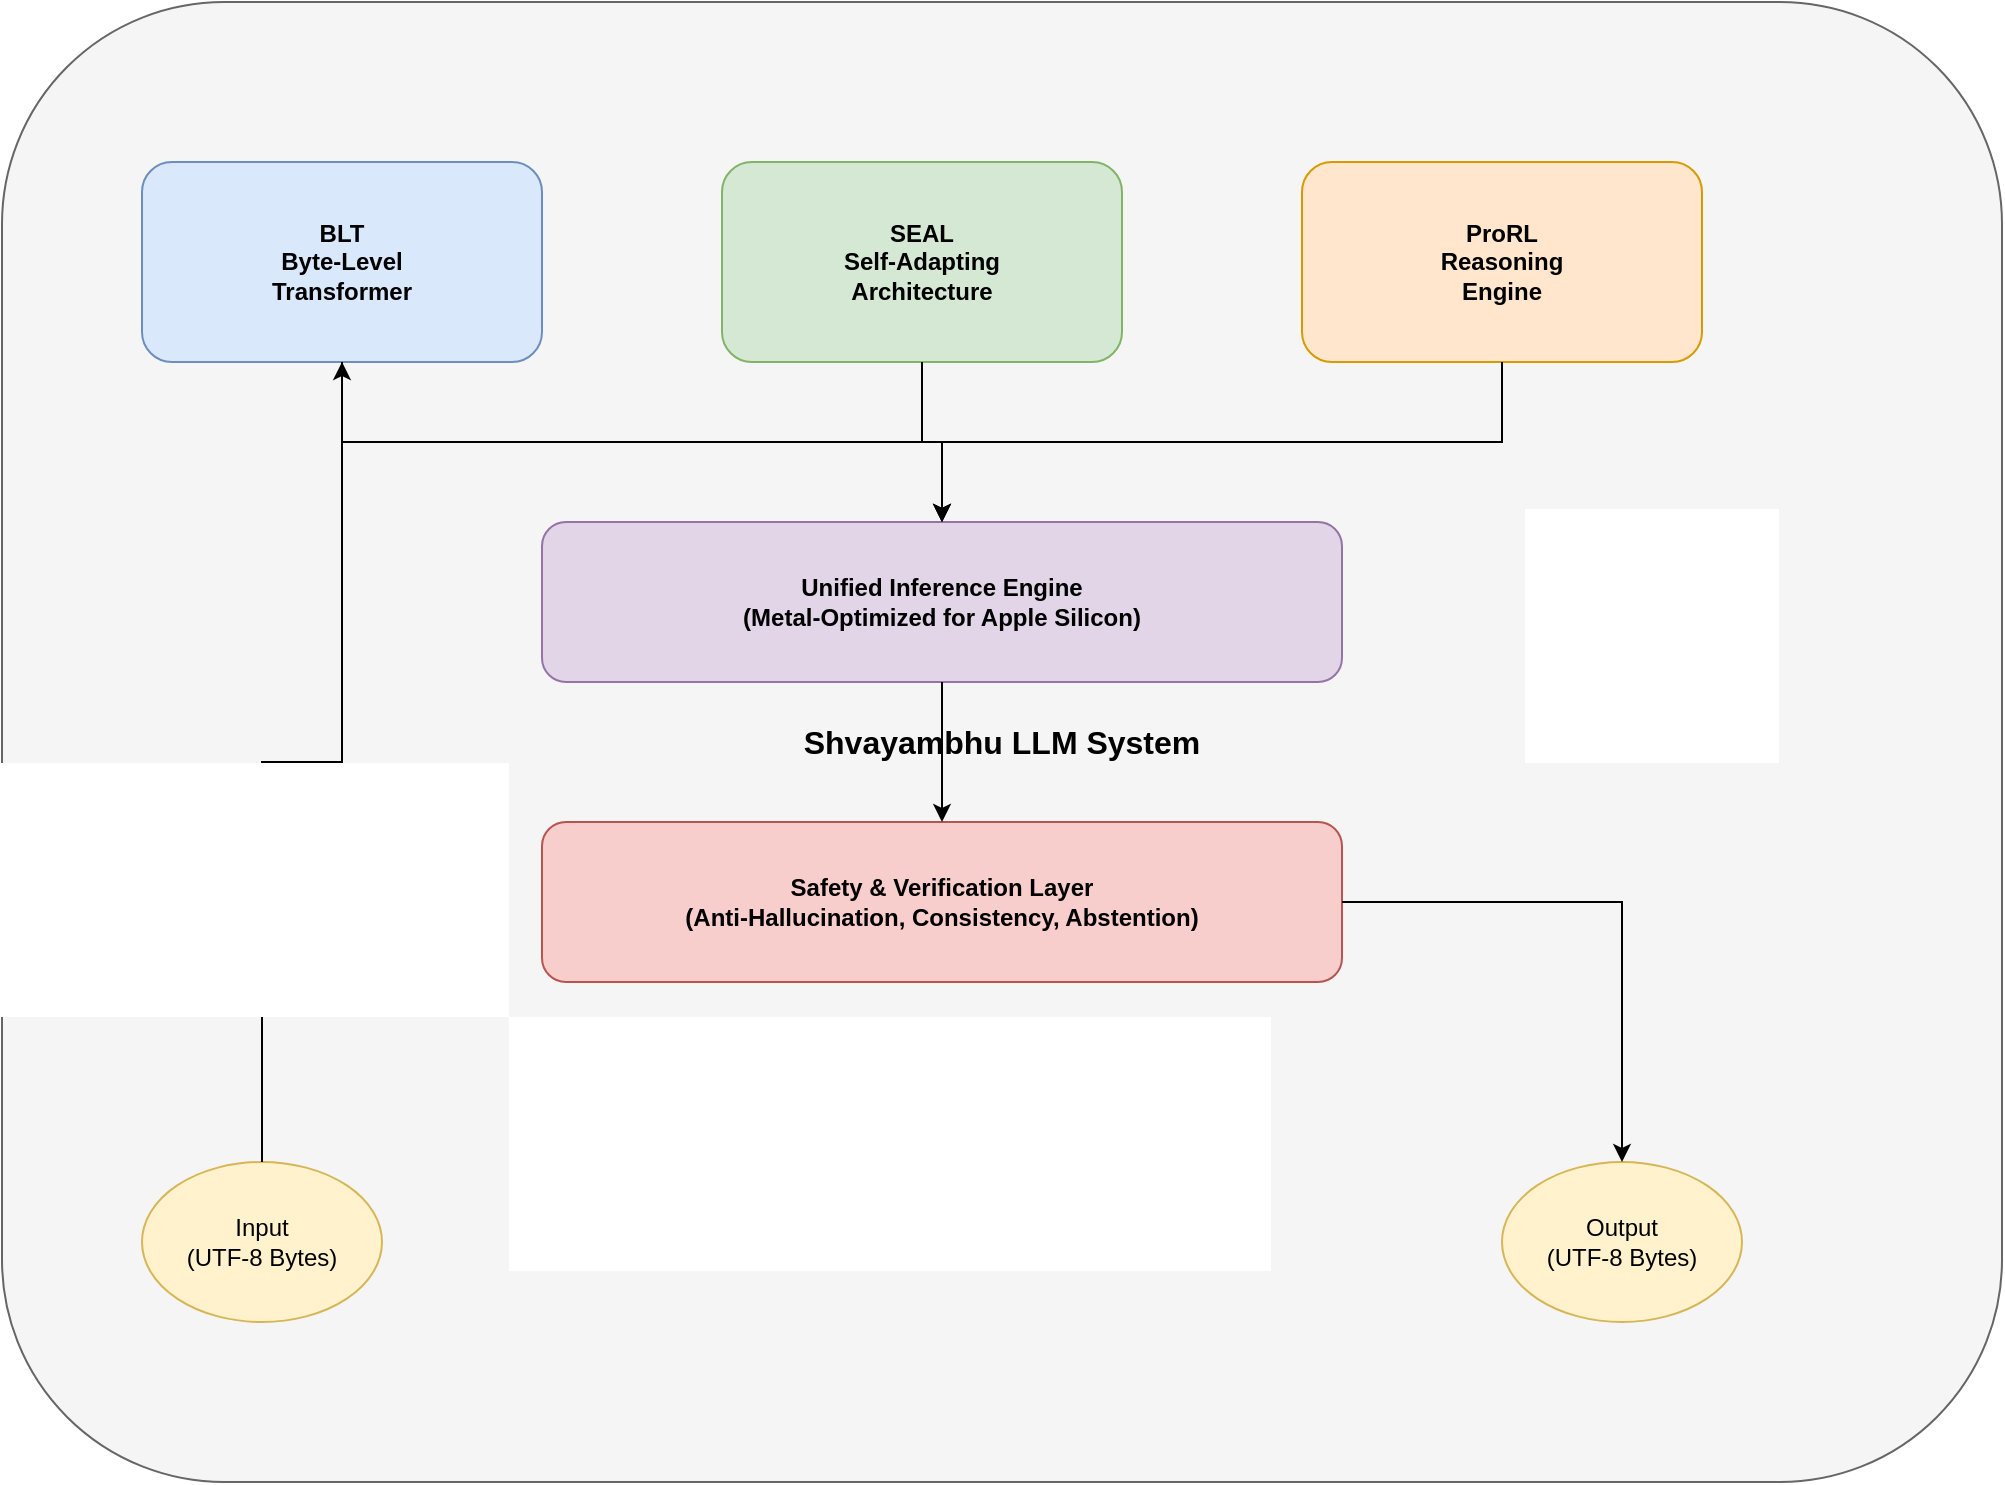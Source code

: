 <?xml version="1.0" encoding="UTF-8"?>
<mxfile version="21.0.0" type="device">
  <diagram name="Shvayambhu-Architecture" id="main-architecture">
    <mxGraphModel dx="1426" dy="794" grid="1" gridSize="10" guides="1" tooltips="1" connect="1" arrows="1" fold="1" page="1" pageScale="1" pageWidth="1169" pageHeight="827" math="0" shadow="0">
      <root>
        <mxCell id="0" />
        <mxCell id="1" parent="0" />
        
        <!-- Main Container -->
        <mxCell id="main-container" value="Shvayambhu LLM System" style="rounded=1;whiteSpace=wrap;html=1;fillColor=#f5f5f5;strokeColor=#666666;fontStyle=1;fontSize=16;" vertex="1" parent="1">
          <mxGeometry x="80" y="40" width="1000" height="740" as="geometry" />
        </mxCell>
        
        <!-- BLT Component -->
        <mxCell id="blt-component" value="BLT&#xa;Byte-Level&#xa;Transformer" style="rounded=1;whiteSpace=wrap;html=1;fillColor=#dae8fc;strokeColor=#6c8ebf;fontStyle=1;" vertex="1" parent="1">
          <mxGeometry x="150" y="120" width="200" height="100" as="geometry" />
        </mxCell>
        
        <!-- SEAL Component -->
        <mxCell id="seal-component" value="SEAL&#xa;Self-Adapting&#xa;Architecture" style="rounded=1;whiteSpace=wrap;html=1;fillColor=#d5e8d4;strokeColor=#82b366;fontStyle=1;" vertex="1" parent="1">
          <mxGeometry x="440" y="120" width="200" height="100" as="geometry" />
        </mxCell>
        
        <!-- ProRL Component -->
        <mxCell id="prorl-component" value="ProRL&#xa;Reasoning&#xa;Engine" style="rounded=1;whiteSpace=wrap;html=1;fillColor=#ffe6cc;strokeColor=#d79b00;fontStyle=1;" vertex="1" parent="1">
          <mxGeometry x="730" y="120" width="200" height="100" as="geometry" />
        </mxCell>
        
        <!-- Unified Inference Engine -->
        <mxCell id="inference-engine" value="Unified Inference Engine&#xa;(Metal-Optimized for Apple Silicon)" style="rounded=1;whiteSpace=wrap;html=1;fillColor=#e1d5e7;strokeColor=#9673a6;fontStyle=1;" vertex="1" parent="1">
          <mxGeometry x="350" y="300" width="400" height="80" as="geometry" />
        </mxCell>
        
        <!-- Safety Layer -->
        <mxCell id="safety-layer" value="Safety &amp; Verification Layer&#xa;(Anti-Hallucination, Consistency, Abstention)" style="rounded=1;whiteSpace=wrap;html=1;fillColor=#f8cecc;strokeColor=#b85450;fontStyle=1;" vertex="1" parent="1">
          <mxGeometry x="350" y="450" width="400" height="80" as="geometry" />
        </mxCell>
        
        <!-- Input/Output -->
        <mxCell id="input" value="Input&#xa;(UTF-8 Bytes)" style="ellipse;whiteSpace=wrap;html=1;fillColor=#fff2cc;strokeColor=#d6b656;" vertex="1" parent="1">
          <mxGeometry x="150" y="620" width="120" height="80" as="geometry" />
        </mxCell>
        
        <mxCell id="output" value="Output&#xa;(UTF-8 Bytes)" style="ellipse;whiteSpace=wrap;html=1;fillColor=#fff2cc;strokeColor=#d6b656;" vertex="1" parent="1">
          <mxGeometry x="830" y="620" width="120" height="80" as="geometry" />
        </mxCell>
        
        <!-- Arrows -->
        <mxCell id="arrow1" style="edgeStyle=orthogonalEdgeStyle;rounded=0;orthogonalLoop=1;jettySize=auto;html=1;" edge="1" parent="1" source="blt-component" target="inference-engine">
          <mxGeometry relative="1" as="geometry" />
        </mxCell>
        
        <mxCell id="arrow2" style="edgeStyle=orthogonalEdgeStyle;rounded=0;orthogonalLoop=1;jettySize=auto;html=1;" edge="1" parent="1" source="seal-component" target="inference-engine">
          <mxGeometry relative="1" as="geometry" />
        </mxCell>
        
        <mxCell id="arrow3" style="edgeStyle=orthogonalEdgeStyle;rounded=0;orthogonalLoop=1;jettySize=auto;html=1;" edge="1" parent="1" source="prorl-component" target="inference-engine">
          <mxGeometry relative="1" as="geometry" />
        </mxCell>
        
        <mxCell id="arrow4" style="edgeStyle=orthogonalEdgeStyle;rounded=0;orthogonalLoop=1;jettySize=auto;html=1;" edge="1" parent="1" source="inference-engine" target="safety-layer">
          <mxGeometry relative="1" as="geometry" />
        </mxCell>
        
        <mxCell id="arrow5" style="edgeStyle=orthogonalEdgeStyle;rounded=0;orthogonalLoop=1;jettySize=auto;html=1;" edge="1" parent="1" source="input" target="blt-component">
          <mxGeometry relative="1" as="geometry" />
        </mxCell>
        
        <mxCell id="arrow6" style="edgeStyle=orthogonalEdgeStyle;rounded=0;orthogonalLoop=1;jettySize=auto;html=1;" edge="1" parent="1" source="safety-layer" target="output">
          <mxGeometry relative="1" as="geometry" />
        </mxCell>
      </root>
    </mxGraphModel>
  </diagram>
</mxfile>